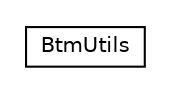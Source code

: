 #!/usr/local/bin/dot
#
# Class diagram 
# Generated by UMLGraph version R5_6_6-8-g8d7759 (http://www.umlgraph.org/)
#

digraph G {
	edge [fontname="Helvetica",fontsize=10,labelfontname="Helvetica",labelfontsize=10];
	node [fontname="Helvetica",fontsize=10,shape=plaintext];
	nodesep=0.25;
	ranksep=0.5;
	// org.dayatang.btm.BtmUtils
	c5279 [label=<<table title="org.dayatang.btm.BtmUtils" border="0" cellborder="1" cellspacing="0" cellpadding="2" port="p" href="./BtmUtils.html">
		<tr><td><table border="0" cellspacing="0" cellpadding="1">
<tr><td align="center" balign="center"> BtmUtils </td></tr>
		</table></td></tr>
		</table>>, URL="./BtmUtils.html", fontname="Helvetica", fontcolor="black", fontsize=10.0];
}

